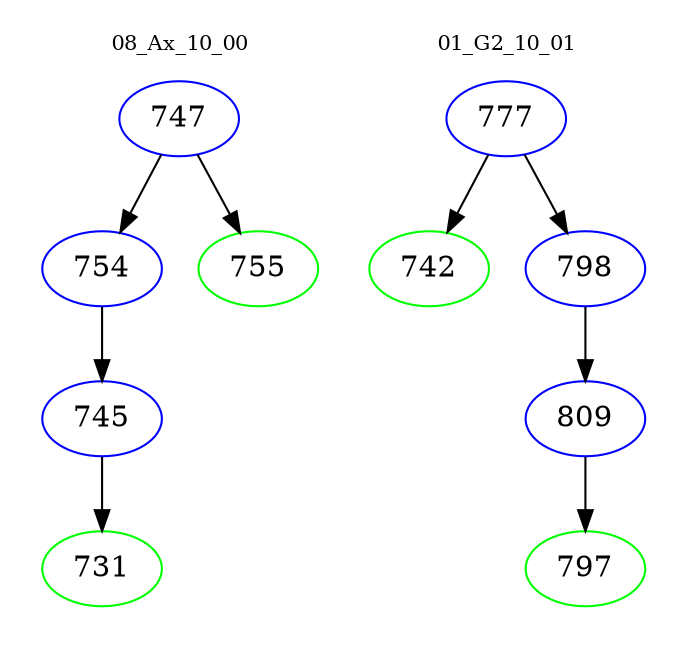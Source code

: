 digraph{
subgraph cluster_0 {
color = white
label = "08_Ax_10_00";
fontsize=10;
T0_747 [label="747", color="blue"]
T0_747 -> T0_754 [color="black"]
T0_754 [label="754", color="blue"]
T0_754 -> T0_745 [color="black"]
T0_745 [label="745", color="blue"]
T0_745 -> T0_731 [color="black"]
T0_731 [label="731", color="green"]
T0_747 -> T0_755 [color="black"]
T0_755 [label="755", color="green"]
}
subgraph cluster_1 {
color = white
label = "01_G2_10_01";
fontsize=10;
T1_777 [label="777", color="blue"]
T1_777 -> T1_742 [color="black"]
T1_742 [label="742", color="green"]
T1_777 -> T1_798 [color="black"]
T1_798 [label="798", color="blue"]
T1_798 -> T1_809 [color="black"]
T1_809 [label="809", color="blue"]
T1_809 -> T1_797 [color="black"]
T1_797 [label="797", color="green"]
}
}
